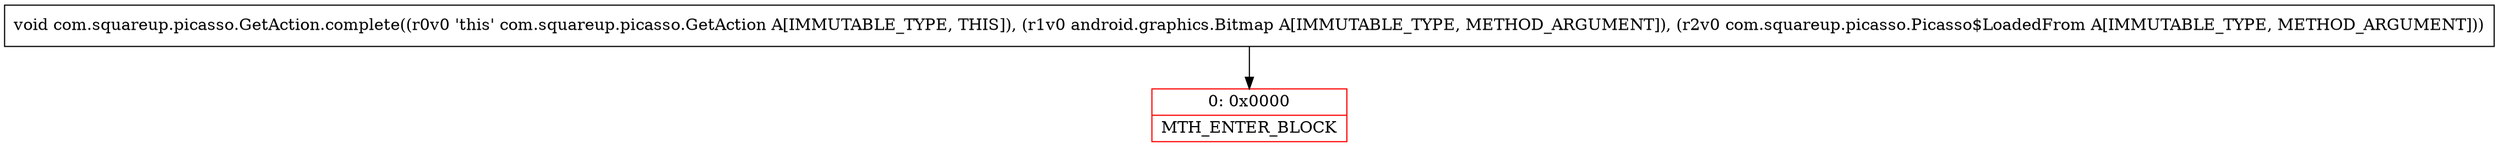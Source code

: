 digraph "CFG forcom.squareup.picasso.GetAction.complete(Landroid\/graphics\/Bitmap;Lcom\/squareup\/picasso\/Picasso$LoadedFrom;)V" {
subgraph cluster_Region_388133857 {
label = "R(0)";
node [shape=record,color=blue];
}
Node_0 [shape=record,color=red,label="{0\:\ 0x0000|MTH_ENTER_BLOCK\l}"];
MethodNode[shape=record,label="{void com.squareup.picasso.GetAction.complete((r0v0 'this' com.squareup.picasso.GetAction A[IMMUTABLE_TYPE, THIS]), (r1v0 android.graphics.Bitmap A[IMMUTABLE_TYPE, METHOD_ARGUMENT]), (r2v0 com.squareup.picasso.Picasso$LoadedFrom A[IMMUTABLE_TYPE, METHOD_ARGUMENT])) }"];
MethodNode -> Node_0;
}


